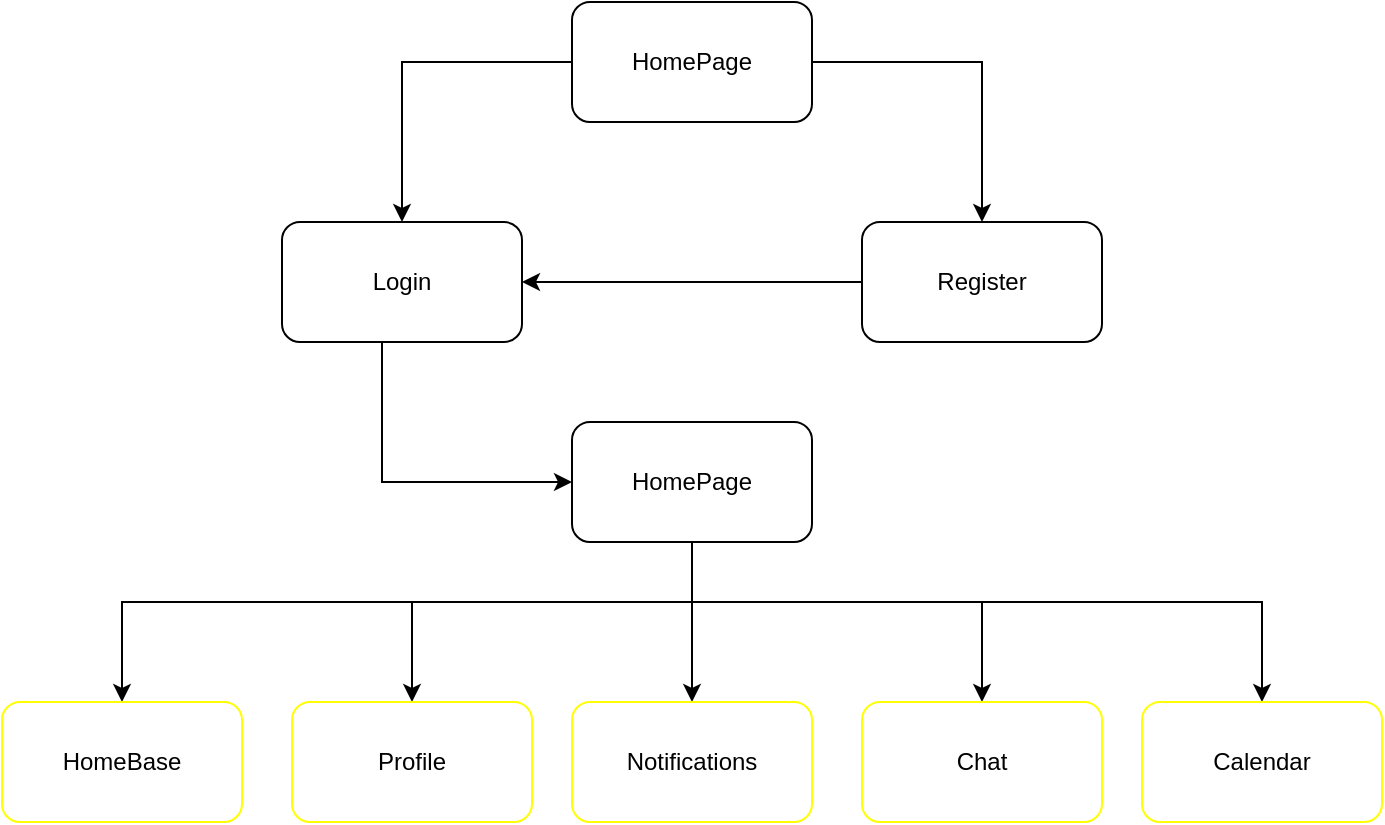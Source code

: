 <mxfile version="13.6.5" pages="8">
    <diagram id="cSw8u5rESLytkpluIDCt" name="Aframe-World">
        <mxGraphModel dx="1326" dy="562" grid="1" gridSize="10" guides="1" tooltips="1" connect="1" arrows="1" fold="1" page="1" pageScale="1" pageWidth="850" pageHeight="1100" math="0" shadow="0">
            <root>
                <mxCell id="0"/>
                <mxCell id="1" parent="0"/>
                <mxCell id="5" style="edgeStyle=orthogonalEdgeStyle;rounded=0;orthogonalLoop=1;jettySize=auto;html=1;" edge="1" parent="1" source="2" target="3">
                    <mxGeometry relative="1" as="geometry"/>
                </mxCell>
                <mxCell id="7" style="edgeStyle=orthogonalEdgeStyle;rounded=0;orthogonalLoop=1;jettySize=auto;html=1;entryX=0.5;entryY=0;entryDx=0;entryDy=0;" edge="1" parent="1" source="2" target="4">
                    <mxGeometry relative="1" as="geometry"/>
                </mxCell>
                <mxCell id="2" value="HomePage" style="rounded=1;whiteSpace=wrap;html=1;" vertex="1" parent="1">
                    <mxGeometry x="365" y="50" width="120" height="60" as="geometry"/>
                </mxCell>
                <mxCell id="10" style="edgeStyle=orthogonalEdgeStyle;rounded=0;orthogonalLoop=1;jettySize=auto;html=1;entryX=0;entryY=0.5;entryDx=0;entryDy=0;" edge="1" parent="1" source="3" target="9">
                    <mxGeometry relative="1" as="geometry">
                        <Array as="points">
                            <mxPoint x="270" y="290"/>
                        </Array>
                    </mxGeometry>
                </mxCell>
                <mxCell id="3" value="Login" style="rounded=1;whiteSpace=wrap;html=1;" vertex="1" parent="1">
                    <mxGeometry x="220" y="160" width="120" height="60" as="geometry"/>
                </mxCell>
                <mxCell id="8" style="edgeStyle=orthogonalEdgeStyle;rounded=0;orthogonalLoop=1;jettySize=auto;html=1;entryX=1;entryY=0.5;entryDx=0;entryDy=0;" edge="1" parent="1" source="4" target="3">
                    <mxGeometry relative="1" as="geometry"/>
                </mxCell>
                <mxCell id="4" value="Register" style="rounded=1;whiteSpace=wrap;html=1;" vertex="1" parent="1">
                    <mxGeometry x="510" y="160" width="120" height="60" as="geometry"/>
                </mxCell>
                <mxCell id="328FmgmiTio40EfhmqCL-20" style="edgeStyle=orthogonalEdgeStyle;rounded=0;orthogonalLoop=1;jettySize=auto;html=1;entryX=0.5;entryY=0;entryDx=0;entryDy=0;" edge="1" parent="1" source="9" target="11">
                    <mxGeometry relative="1" as="geometry">
                        <Array as="points">
                            <mxPoint x="425" y="350"/>
                            <mxPoint x="140" y="350"/>
                        </Array>
                    </mxGeometry>
                </mxCell>
                <mxCell id="328FmgmiTio40EfhmqCL-21" style="edgeStyle=orthogonalEdgeStyle;rounded=0;orthogonalLoop=1;jettySize=auto;html=1;entryX=0.5;entryY=0;entryDx=0;entryDy=0;" edge="1" parent="1" source="9" target="12">
                    <mxGeometry relative="1" as="geometry">
                        <Array as="points">
                            <mxPoint x="425" y="350"/>
                            <mxPoint x="285" y="350"/>
                        </Array>
                    </mxGeometry>
                </mxCell>
                <mxCell id="328FmgmiTio40EfhmqCL-22" style="edgeStyle=orthogonalEdgeStyle;rounded=0;orthogonalLoop=1;jettySize=auto;html=1;entryX=0.5;entryY=0;entryDx=0;entryDy=0;" edge="1" parent="1" source="9" target="13">
                    <mxGeometry relative="1" as="geometry"/>
                </mxCell>
                <mxCell id="328FmgmiTio40EfhmqCL-23" style="edgeStyle=orthogonalEdgeStyle;rounded=0;orthogonalLoop=1;jettySize=auto;html=1;entryX=0.5;entryY=0;entryDx=0;entryDy=0;" edge="1" parent="1" source="9" target="14">
                    <mxGeometry relative="1" as="geometry">
                        <Array as="points">
                            <mxPoint x="425" y="350"/>
                            <mxPoint x="570" y="350"/>
                        </Array>
                    </mxGeometry>
                </mxCell>
                <mxCell id="328FmgmiTio40EfhmqCL-24" style="edgeStyle=orthogonalEdgeStyle;rounded=0;orthogonalLoop=1;jettySize=auto;html=1;entryX=0.5;entryY=0;entryDx=0;entryDy=0;" edge="1" parent="1" source="9" target="328FmgmiTio40EfhmqCL-18">
                    <mxGeometry relative="1" as="geometry">
                        <Array as="points">
                            <mxPoint x="425" y="350"/>
                            <mxPoint x="710" y="350"/>
                        </Array>
                    </mxGeometry>
                </mxCell>
                <mxCell id="9" value="HomePage" style="rounded=1;whiteSpace=wrap;html=1;" vertex="1" parent="1">
                    <mxGeometry x="365" y="260" width="120" height="60" as="geometry"/>
                </mxCell>
                <mxCell id="11" value="HomeBase" style="rounded=1;whiteSpace=wrap;html=1;strokeColor=#FFFF00;" vertex="1" parent="1">
                    <mxGeometry x="80" y="400" width="120" height="60" as="geometry"/>
                </mxCell>
                <mxCell id="12" value="Profile" style="rounded=1;whiteSpace=wrap;html=1;strokeColor=#FFFF00;" vertex="1" parent="1">
                    <mxGeometry x="225" y="400" width="120" height="60" as="geometry"/>
                </mxCell>
                <mxCell id="13" value="Notifications" style="rounded=1;whiteSpace=wrap;html=1;strokeColor=#FFFF00;" vertex="1" parent="1">
                    <mxGeometry x="365" y="400" width="120" height="60" as="geometry"/>
                </mxCell>
                <mxCell id="14" value="Chat" style="rounded=1;whiteSpace=wrap;html=1;strokeColor=#FFFF00;" vertex="1" parent="1">
                    <mxGeometry x="510" y="400" width="120" height="60" as="geometry"/>
                </mxCell>
                <mxCell id="328FmgmiTio40EfhmqCL-18" value="Calendar" style="rounded=1;whiteSpace=wrap;html=1;strokeColor=#FFFF00;" vertex="1" parent="1">
                    <mxGeometry x="650" y="400" width="120" height="60" as="geometry"/>
                </mxCell>
            </root>
        </mxGraphModel>
    </diagram>
    <diagram id="GHVqB3JxOVfjUoVqXFls" name="HomeBase">
        <mxGraphModel dx="1326" dy="562" grid="1" gridSize="10" guides="1" tooltips="1" connect="1" arrows="1" fold="1" page="1" pageScale="1" pageWidth="850" pageHeight="1100" math="0" shadow="0">
            <root>
                <mxCell id="SFfEx8-_emKGWserBd67-0"/>
                <mxCell id="SFfEx8-_emKGWserBd67-1" parent="SFfEx8-_emKGWserBd67-0"/>
                <mxCell id="0_wIpj9qgj7cnGJjynQw-0" value="HomeBase" style="rounded=1;whiteSpace=wrap;html=1;strokeColor=#FFFFFF;" vertex="1" parent="SFfEx8-_emKGWserBd67-1">
                    <mxGeometry x="365" y="50" width="120" height="60" as="geometry"/>
                </mxCell>
            </root>
        </mxGraphModel>
    </diagram>
    <diagram id="WX1thfSTgctfYAdfE9ge" name="Profile">
        <mxGraphModel dx="1326" dy="562" grid="1" gridSize="10" guides="1" tooltips="1" connect="1" arrows="1" fold="1" page="1" pageScale="1" pageWidth="850" pageHeight="1100" math="0" shadow="0">
            <root>
                <mxCell id="9nHWN16-ZvtwfNzGwsQL-0"/>
                <mxCell id="9nHWN16-ZvtwfNzGwsQL-1" parent="9nHWN16-ZvtwfNzGwsQL-0"/>
                <mxCell id="UILcDC4u1HfJEC5S964B-0" value="Profile" style="rounded=1;whiteSpace=wrap;html=1;strokeColor=#FFFFFF;" vertex="1" parent="9nHWN16-ZvtwfNzGwsQL-1">
                    <mxGeometry x="365" y="60" width="120" height="60" as="geometry"/>
                </mxCell>
            </root>
        </mxGraphModel>
    </diagram>
    <diagram id="Xso1LZmi-JpEzjdWDUGx" name="Notifications">
        <mxGraphModel dx="1326" dy="562" grid="1" gridSize="10" guides="1" tooltips="1" connect="1" arrows="1" fold="1" page="1" pageScale="1" pageWidth="850" pageHeight="1100" math="0" shadow="0">
            <root>
                <mxCell id="ehvruBPqAEzPWGIkq9jF-0"/>
                <mxCell id="ehvruBPqAEzPWGIkq9jF-1" parent="ehvruBPqAEzPWGIkq9jF-0"/>
                <mxCell id="5TSOG7oW0poAG9uQfEr--0" value="Notifications" style="rounded=1;whiteSpace=wrap;html=1;strokeColor=#FFFFFF;" vertex="1" parent="ehvruBPqAEzPWGIkq9jF-1">
                    <mxGeometry x="365" y="60" width="120" height="60" as="geometry"/>
                </mxCell>
            </root>
        </mxGraphModel>
    </diagram>
    <diagram id="O2xT437Oz6me9dHegYXU" name="Chat">
        <mxGraphModel dx="1326" dy="562" grid="1" gridSize="10" guides="1" tooltips="1" connect="1" arrows="1" fold="1" page="1" pageScale="1" pageWidth="850" pageHeight="1100" math="0" shadow="0">
            <root>
                <mxCell id="eh9tV1hQY1_Z1n1Eud7e-0"/>
                <mxCell id="eh9tV1hQY1_Z1n1Eud7e-1" parent="eh9tV1hQY1_Z1n1Eud7e-0"/>
                <mxCell id="hWhXAOimISgcVWLmTXjG-0" value="Chat" style="rounded=1;whiteSpace=wrap;html=1;strokeColor=#FFFFFF;" vertex="1" parent="eh9tV1hQY1_Z1n1Eud7e-1">
                    <mxGeometry x="365" y="60" width="120" height="60" as="geometry"/>
                </mxCell>
            </root>
        </mxGraphModel>
    </diagram>
    <diagram id="6PCXMr_mtlL61mWw2QoK" name="Calendar">
        <mxGraphModel dx="1326" dy="562" grid="1" gridSize="10" guides="1" tooltips="1" connect="1" arrows="1" fold="1" page="1" pageScale="1" pageWidth="850" pageHeight="1100" math="0" shadow="0">
            <root>
                <mxCell id="Mgwg3NIhKX51s8f5teAB-0"/>
                <mxCell id="Mgwg3NIhKX51s8f5teAB-1" parent="Mgwg3NIhKX51s8f5teAB-0"/>
                <mxCell id="phzchoVKAwVe-HWD9xyN-0" value="Calendar" style="rounded=1;whiteSpace=wrap;html=1;strokeColor=#FFFFFF;" vertex="1" parent="Mgwg3NIhKX51s8f5teAB-1">
                    <mxGeometry x="365" y="60" width="120" height="60" as="geometry"/>
                </mxCell>
            </root>
        </mxGraphModel>
    </diagram>
    <diagram id="V04NuOeVSTfTcTwMfwQT" name="Login">
        <mxGraphModel dx="1326" dy="562" grid="1" gridSize="10" guides="1" tooltips="1" connect="1" arrows="1" fold="1" page="1" pageScale="1" pageWidth="850" pageHeight="1100" math="0" shadow="0">
            <root>
                <mxCell id="ni9b908fH028qMCAVZeg-0"/>
                <mxCell id="ni9b908fH028qMCAVZeg-1" parent="ni9b908fH028qMCAVZeg-0"/>
                <mxCell id="t4-v4D-s2zGEm7oO1g0k-0" value="Login" style="rounded=1;whiteSpace=wrap;html=1;strokeColor=#FFFFFF;" vertex="1" parent="ni9b908fH028qMCAVZeg-1">
                    <mxGeometry x="365" y="60" width="120" height="60" as="geometry"/>
                </mxCell>
            </root>
        </mxGraphModel>
    </diagram>
    <diagram id="WmUryKjMf9M8bSMj2mDX" name="Register">
        <mxGraphModel dx="1326" dy="562" grid="1" gridSize="10" guides="1" tooltips="1" connect="1" arrows="1" fold="1" page="1" pageScale="1" pageWidth="850" pageHeight="1100" math="0" shadow="0">
            <root>
                <mxCell id="gpUaaIocEzznTjEuMCry-0"/>
                <mxCell id="gpUaaIocEzznTjEuMCry-1" parent="gpUaaIocEzznTjEuMCry-0"/>
                <mxCell id="WuXFMCRM9DiGN6-QedhL-5" style="edgeStyle=orthogonalEdgeStyle;rounded=0;orthogonalLoop=1;jettySize=auto;html=1;entryX=0.5;entryY=0;entryDx=0;entryDy=0;" edge="1" parent="gpUaaIocEzznTjEuMCry-1" source="gpUaaIocEzznTjEuMCry-2" target="WuXFMCRM9DiGN6-QedhL-0">
                    <mxGeometry relative="1" as="geometry"/>
                </mxCell>
                <mxCell id="gpUaaIocEzznTjEuMCry-2" value="Register" style="rounded=1;whiteSpace=wrap;html=1;strokeColor=#FFFFFF;" vertex="1" parent="gpUaaIocEzznTjEuMCry-1">
                    <mxGeometry x="365" y="60" width="120" height="60" as="geometry"/>
                </mxCell>
                <mxCell id="WuXFMCRM9DiGN6-QedhL-0" value="Form" style="swimlane;fontStyle=0;childLayout=stackLayout;horizontal=1;startSize=26;fillColor=none;horizontalStack=0;resizeParent=1;resizeParentMax=0;resizeLast=0;collapsible=1;marginBottom=0;strokeColor=#FFFFFF;" vertex="1" parent="gpUaaIocEzznTjEuMCry-1">
                    <mxGeometry x="355" y="160" width="140" height="130" as="geometry"/>
                </mxCell>
                <mxCell id="WuXFMCRM9DiGN6-QedhL-1" value="Name" style="text;strokeColor=none;fillColor=none;align=left;verticalAlign=top;spacingLeft=4;spacingRight=4;overflow=hidden;rotatable=0;points=[[0,0.5],[1,0.5]];portConstraint=eastwest;" vertex="1" parent="WuXFMCRM9DiGN6-QedhL-0">
                    <mxGeometry y="26" width="140" height="26" as="geometry"/>
                </mxCell>
                <mxCell id="WuXFMCRM9DiGN6-QedhL-2" value="Surname" style="text;strokeColor=none;fillColor=none;align=left;verticalAlign=top;spacingLeft=4;spacingRight=4;overflow=hidden;rotatable=0;points=[[0,0.5],[1,0.5]];portConstraint=eastwest;" vertex="1" parent="WuXFMCRM9DiGN6-QedhL-0">
                    <mxGeometry y="52" width="140" height="26" as="geometry"/>
                </mxCell>
                <mxCell id="WuXFMCRM9DiGN6-QedhL-3" value="Displayname" style="text;strokeColor=none;fillColor=none;align=left;verticalAlign=top;spacingLeft=4;spacingRight=4;overflow=hidden;rotatable=0;points=[[0,0.5],[1,0.5]];portConstraint=eastwest;" vertex="1" parent="WuXFMCRM9DiGN6-QedhL-0">
                    <mxGeometry y="78" width="140" height="26" as="geometry"/>
                </mxCell>
                <mxCell id="WuXFMCRM9DiGN6-QedhL-4" value="Email" style="text;strokeColor=none;fillColor=none;align=left;verticalAlign=top;spacingLeft=4;spacingRight=4;overflow=hidden;rotatable=0;points=[[0,0.5],[1,0.5]];portConstraint=eastwest;" vertex="1" parent="WuXFMCRM9DiGN6-QedhL-0">
                    <mxGeometry y="104" width="140" height="26" as="geometry"/>
                </mxCell>
                <mxCell id="WuXFMCRM9DiGN6-QedhL-6" value="Confirmation Email" style="whiteSpace=wrap;html=1;rounded=1;arcSize=50;align=center;verticalAlign=middle;strokeWidth=1;autosize=1;spacing=4;treeFolding=1;treeMoving=1;newEdgeStyle={&quot;edgeStyle&quot;:&quot;entityRelationEdgeStyle&quot;,&quot;startArrow&quot;:&quot;none&quot;,&quot;endArrow&quot;:&quot;none&quot;,&quot;segment&quot;:10,&quot;curved&quot;:1};" vertex="1" parent="gpUaaIocEzznTjEuMCry-1">
                    <mxGeometry x="520" y="160" width="140" height="30" as="geometry"/>
                </mxCell>
                <mxCell id="WuXFMCRM9DiGN6-QedhL-7" value="" style="edgeStyle=entityRelationEdgeStyle;startArrow=none;endArrow=none;segment=10;curved=1;exitX=1;exitY=0.5;exitDx=0;exitDy=0;" edge="1" target="WuXFMCRM9DiGN6-QedhL-6" parent="gpUaaIocEzznTjEuMCry-1" source="WuXFMCRM9DiGN6-QedhL-1">
                    <mxGeometry relative="1" as="geometry">
                        <mxPoint x="495" y="230" as="sourcePoint"/>
                    </mxGeometry>
                </mxCell>
                <mxCell id="WuXFMCRM9DiGN6-QedhL-9" value="Route to Home" style="whiteSpace=wrap;html=1;rounded=1;arcSize=50;align=center;verticalAlign=middle;strokeWidth=1;autosize=1;spacing=4;treeFolding=1;treeMoving=1;newEdgeStyle={&quot;edgeStyle&quot;:&quot;entityRelationEdgeStyle&quot;,&quot;startArrow&quot;:&quot;none&quot;,&quot;endArrow&quot;:&quot;none&quot;,&quot;segment&quot;:10,&quot;curved&quot;:1};" vertex="1" parent="gpUaaIocEzznTjEuMCry-1">
                    <mxGeometry x="520" y="200" width="120" height="30" as="geometry"/>
                </mxCell>
                <mxCell id="WuXFMCRM9DiGN6-QedhL-10" value="" style="edgeStyle=entityRelationEdgeStyle;startArrow=none;endArrow=none;segment=10;curved=1;exitX=0.979;exitY=-0.115;exitDx=0;exitDy=0;exitPerimeter=0;" edge="1" target="WuXFMCRM9DiGN6-QedhL-9" parent="gpUaaIocEzznTjEuMCry-1" source="WuXFMCRM9DiGN6-QedhL-3">
                    <mxGeometry relative="1" as="geometry">
                        <mxPoint x="495" y="270" as="sourcePoint"/>
                    </mxGeometry>
                </mxCell>
                <mxCell id="WuXFMCRM9DiGN6-QedhL-11" value="Registration Types" style="whiteSpace=wrap;html=1;rounded=1;arcSize=50;align=center;verticalAlign=middle;strokeWidth=1;autosize=1;spacing=4;treeFolding=1;treeMoving=1;newEdgeStyle={&quot;edgeStyle&quot;:&quot;entityRelationEdgeStyle&quot;,&quot;startArrow&quot;:&quot;none&quot;,&quot;endArrow&quot;:&quot;none&quot;,&quot;segment&quot;:10,&quot;curved&quot;:1};" vertex="1" parent="gpUaaIocEzznTjEuMCry-1">
                    <mxGeometry x="520" y="238" width="140" height="30" as="geometry"/>
                </mxCell>
                <mxCell id="WuXFMCRM9DiGN6-QedhL-12" value="" style="edgeStyle=entityRelationEdgeStyle;startArrow=none;endArrow=none;segment=10;curved=1;exitX=1;exitY=0.5;exitDx=0;exitDy=0;" edge="1" target="WuXFMCRM9DiGN6-QedhL-11" parent="gpUaaIocEzznTjEuMCry-1" source="WuXFMCRM9DiGN6-QedhL-4">
                    <mxGeometry relative="1" as="geometry">
                        <mxPoint x="500" y="310" as="sourcePoint"/>
                    </mxGeometry>
                </mxCell>
            </root>
        </mxGraphModel>
    </diagram>
</mxfile>